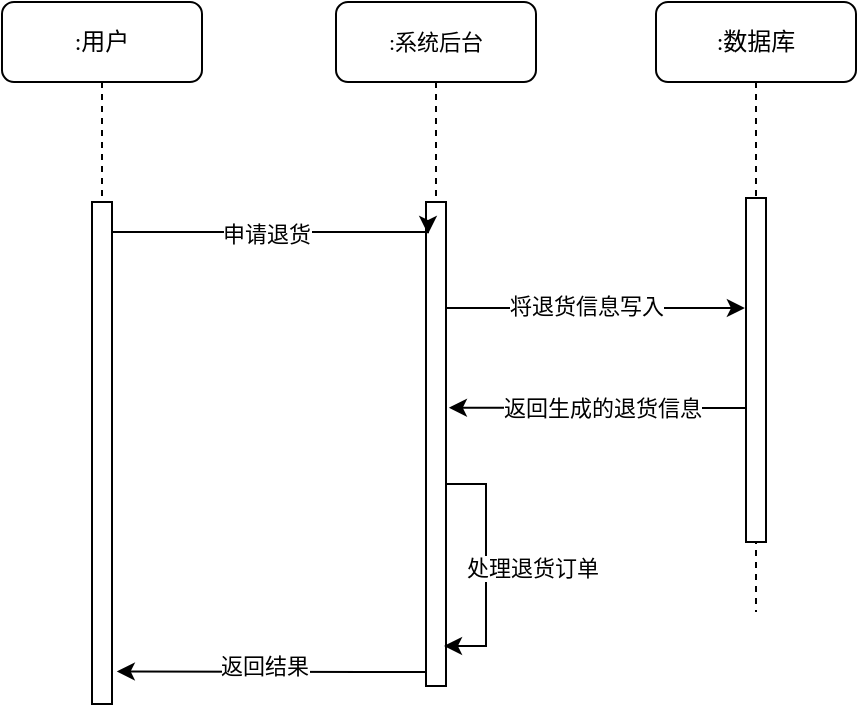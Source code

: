 <mxfile version="17.4.5" type="github">
  <diagram id="pyPhvPwrKdq9ig3_K4u6" name="第 1 页">
    <mxGraphModel dx="1036" dy="557" grid="0" gridSize="10" guides="1" tooltips="1" connect="1" arrows="1" fold="1" page="1" pageScale="1" pageWidth="1169" pageHeight="827" math="0" shadow="0">
      <root>
        <mxCell id="0" />
        <mxCell id="1" parent="0" />
        <mxCell id="ZTOVX-WNuYjKIGK4NRtp-1" value="&lt;font style=&quot;font-size: 11px ; line-height: 1.2&quot;&gt;:系统后台&lt;/font&gt;" style="shape=umlLifeline;perimeter=lifelinePerimeter;whiteSpace=wrap;html=1;container=1;collapsible=0;recursiveResize=0;outlineConnect=0;rounded=1;shadow=0;comic=0;labelBackgroundColor=none;strokeWidth=1;fontFamily=Verdana;fontSize=12;align=center;" vertex="1" parent="1">
          <mxGeometry x="344" y="207" width="100" height="342" as="geometry" />
        </mxCell>
        <mxCell id="ZTOVX-WNuYjKIGK4NRtp-2" value="" style="html=1;points=[];perimeter=orthogonalPerimeter;rounded=0;shadow=0;comic=0;labelBackgroundColor=none;strokeWidth=1;fontFamily=Verdana;fontSize=12;align=center;" vertex="1" parent="ZTOVX-WNuYjKIGK4NRtp-1">
          <mxGeometry x="45" y="100" width="10" height="242" as="geometry" />
        </mxCell>
        <mxCell id="ZTOVX-WNuYjKIGK4NRtp-3" style="edgeStyle=orthogonalEdgeStyle;rounded=0;orthogonalLoop=1;jettySize=auto;html=1;" edge="1" parent="ZTOVX-WNuYjKIGK4NRtp-1" source="ZTOVX-WNuYjKIGK4NRtp-2">
          <mxGeometry relative="1" as="geometry">
            <mxPoint x="54" y="322" as="targetPoint" />
            <Array as="points">
              <mxPoint x="75" y="241" />
              <mxPoint x="75" y="322" />
            </Array>
          </mxGeometry>
        </mxCell>
        <mxCell id="ZTOVX-WNuYjKIGK4NRtp-4" value="处理退货订单" style="edgeLabel;html=1;align=center;verticalAlign=middle;resizable=0;points=[];" vertex="1" connectable="0" parent="ZTOVX-WNuYjKIGK4NRtp-3">
          <mxGeometry x="-0.246" y="-3" relative="1" as="geometry">
            <mxPoint x="26" y="16" as="offset" />
          </mxGeometry>
        </mxCell>
        <mxCell id="ZTOVX-WNuYjKIGK4NRtp-5" value=":数据库" style="shape=umlLifeline;perimeter=lifelinePerimeter;whiteSpace=wrap;html=1;container=1;collapsible=0;recursiveResize=0;outlineConnect=0;rounded=1;shadow=0;comic=0;labelBackgroundColor=none;strokeWidth=1;fontFamily=Verdana;fontSize=12;align=center;" vertex="1" parent="1">
          <mxGeometry x="504" y="207" width="100" height="305" as="geometry" />
        </mxCell>
        <mxCell id="ZTOVX-WNuYjKIGK4NRtp-6" value="" style="html=1;points=[];perimeter=orthogonalPerimeter;rounded=0;shadow=0;comic=0;labelBackgroundColor=none;strokeWidth=1;fontFamily=Verdana;fontSize=12;align=center;" vertex="1" parent="ZTOVX-WNuYjKIGK4NRtp-5">
          <mxGeometry x="45" y="98" width="10" height="172" as="geometry" />
        </mxCell>
        <mxCell id="ZTOVX-WNuYjKIGK4NRtp-7" value=":用户" style="shape=umlLifeline;perimeter=lifelinePerimeter;whiteSpace=wrap;html=1;container=1;collapsible=0;recursiveResize=0;outlineConnect=0;rounded=1;shadow=0;comic=0;labelBackgroundColor=none;strokeWidth=1;fontFamily=Verdana;fontSize=12;align=center;" vertex="1" parent="1">
          <mxGeometry x="177" y="207" width="100" height="351" as="geometry" />
        </mxCell>
        <mxCell id="ZTOVX-WNuYjKIGK4NRtp-8" value="" style="html=1;points=[];perimeter=orthogonalPerimeter;rounded=0;shadow=0;comic=0;labelBackgroundColor=none;strokeWidth=1;fontFamily=Verdana;fontSize=12;align=center;" vertex="1" parent="ZTOVX-WNuYjKIGK4NRtp-7">
          <mxGeometry x="45" y="100" width="10" height="251" as="geometry" />
        </mxCell>
        <mxCell id="ZTOVX-WNuYjKIGK4NRtp-9" style="edgeStyle=orthogonalEdgeStyle;rounded=0;orthogonalLoop=1;jettySize=auto;html=1;" edge="1" parent="1" source="ZTOVX-WNuYjKIGK4NRtp-8">
          <mxGeometry relative="1" as="geometry">
            <mxPoint x="390" y="323" as="targetPoint" />
            <Array as="points">
              <mxPoint x="275" y="322" />
              <mxPoint x="275" y="322" />
            </Array>
          </mxGeometry>
        </mxCell>
        <mxCell id="ZTOVX-WNuYjKIGK4NRtp-10" value="申请退货" style="edgeLabel;html=1;align=center;verticalAlign=middle;resizable=0;points=[];" vertex="1" connectable="0" parent="ZTOVX-WNuYjKIGK4NRtp-9">
          <mxGeometry x="-0.13" y="-2" relative="1" as="geometry">
            <mxPoint x="8" y="-1" as="offset" />
          </mxGeometry>
        </mxCell>
        <mxCell id="ZTOVX-WNuYjKIGK4NRtp-11" style="edgeStyle=orthogonalEdgeStyle;rounded=0;orthogonalLoop=1;jettySize=auto;html=1;entryX=-0.056;entryY=0.32;entryDx=0;entryDy=0;entryPerimeter=0;" edge="1" parent="1" source="ZTOVX-WNuYjKIGK4NRtp-2" target="ZTOVX-WNuYjKIGK4NRtp-6">
          <mxGeometry relative="1" as="geometry">
            <Array as="points">
              <mxPoint x="438" y="360" />
              <mxPoint x="438" y="360" />
            </Array>
          </mxGeometry>
        </mxCell>
        <mxCell id="ZTOVX-WNuYjKIGK4NRtp-12" value="将退货信息写入" style="edgeLabel;html=1;align=center;verticalAlign=middle;resizable=0;points=[];" vertex="1" connectable="0" parent="ZTOVX-WNuYjKIGK4NRtp-11">
          <mxGeometry x="-0.202" y="1" relative="1" as="geometry">
            <mxPoint x="10" as="offset" />
          </mxGeometry>
        </mxCell>
        <mxCell id="ZTOVX-WNuYjKIGK4NRtp-13" style="edgeStyle=orthogonalEdgeStyle;rounded=0;orthogonalLoop=1;jettySize=auto;html=1;entryX=1.144;entryY=0.425;entryDx=0;entryDy=0;entryPerimeter=0;" edge="1" parent="1" source="ZTOVX-WNuYjKIGK4NRtp-6" target="ZTOVX-WNuYjKIGK4NRtp-2">
          <mxGeometry relative="1" as="geometry">
            <Array as="points">
              <mxPoint x="520" y="410" />
              <mxPoint x="520" y="410" />
            </Array>
          </mxGeometry>
        </mxCell>
        <mxCell id="ZTOVX-WNuYjKIGK4NRtp-14" value="返回生成的退货信息" style="edgeLabel;html=1;align=center;verticalAlign=middle;resizable=0;points=[];" vertex="1" connectable="0" parent="ZTOVX-WNuYjKIGK4NRtp-13">
          <mxGeometry x="0.242" y="-2" relative="1" as="geometry">
            <mxPoint x="20" y="2" as="offset" />
          </mxGeometry>
        </mxCell>
        <mxCell id="ZTOVX-WNuYjKIGK4NRtp-15" style="edgeStyle=orthogonalEdgeStyle;rounded=0;orthogonalLoop=1;jettySize=auto;html=1;entryX=1.24;entryY=0.935;entryDx=0;entryDy=0;entryPerimeter=0;" edge="1" parent="1" source="ZTOVX-WNuYjKIGK4NRtp-2" target="ZTOVX-WNuYjKIGK4NRtp-8">
          <mxGeometry relative="1" as="geometry">
            <Array as="points">
              <mxPoint x="358" y="542" />
              <mxPoint x="358" y="542" />
            </Array>
          </mxGeometry>
        </mxCell>
        <mxCell id="ZTOVX-WNuYjKIGK4NRtp-16" value="返回结果" style="edgeLabel;html=1;align=center;verticalAlign=middle;resizable=0;points=[];" vertex="1" connectable="0" parent="ZTOVX-WNuYjKIGK4NRtp-15">
          <mxGeometry x="0.18" y="1" relative="1" as="geometry">
            <mxPoint x="10" y="-4" as="offset" />
          </mxGeometry>
        </mxCell>
      </root>
    </mxGraphModel>
  </diagram>
</mxfile>
